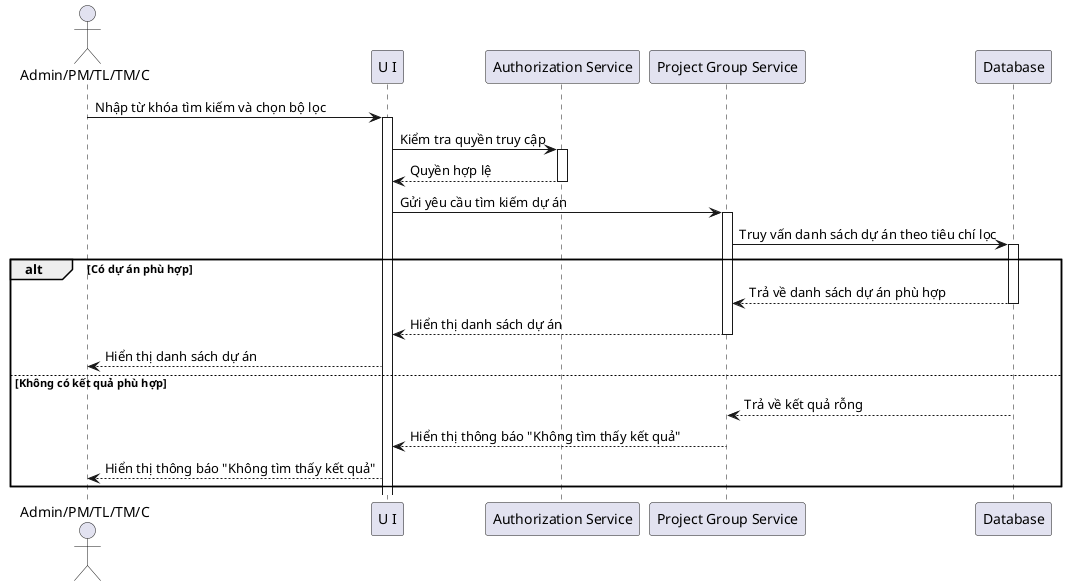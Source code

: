 @startuml
actor "Admin/PM/TL/TM/C" as User

participant "U I" as UI
participant "Authorization Service"
participant "Project Group Service" as System
participant "Database" as DB

User -> UI: Nhập từ khóa tìm kiếm và chọn bộ lọc
activate UI

UI -> "Authorization Service": Kiểm tra quyền truy cập
activate "Authorization Service"

"Authorization Service" --> UI: Quyền hợp lệ
deactivate "Authorization Service"

UI -> System: Gửi yêu cầu tìm kiếm dự án
activate System

System -> DB: Truy vấn danh sách dự án theo tiêu chí lọc
activate DB

alt Có dự án phù hợp
    DB --> System: Trả về danh sách dự án phù hợp
    deactivate DB

    System --> UI: Hiển thị danh sách dự án
    deactivate System
    UI --> User: Hiển thị danh sách dự án
    
else Không có kết quả phù hợp
    DB --> System: Trả về kết quả rỗng
    deactivate DB

    System --> UI: Hiển thị thông báo "Không tìm thấy kết quả"
    deactivate System
    UI --> User: Hiển thị thông báo "Không tìm thấy kết quả"
end

@enduml
